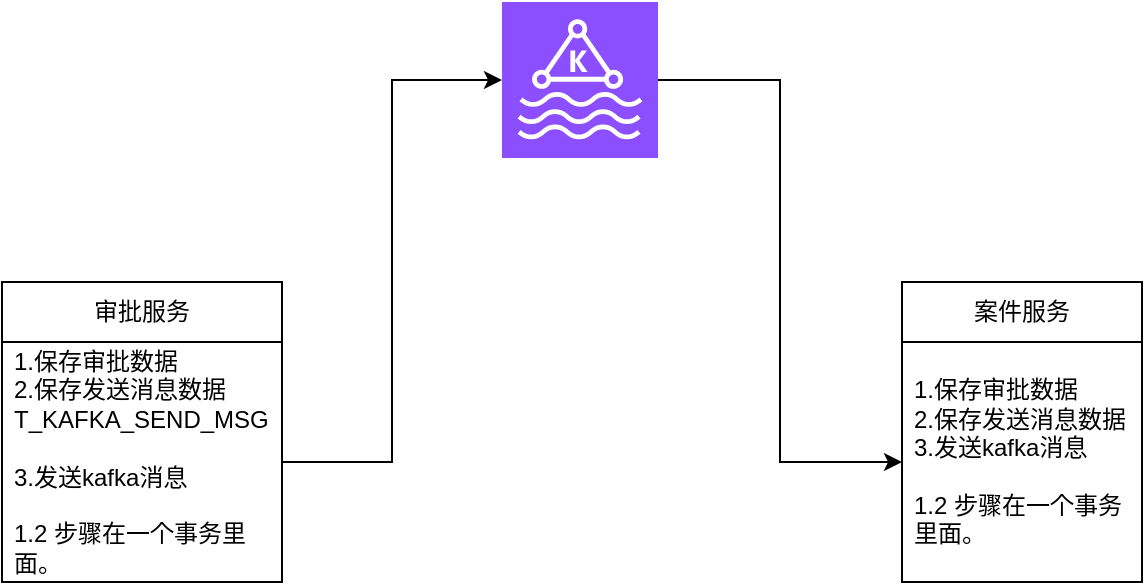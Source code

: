 <mxfile version="21.8.0" type="github">
  <diagram name="第 1 页" id="nvpzna9e1GnrQh9cRXuR">
    <mxGraphModel dx="1562" dy="862" grid="1" gridSize="10" guides="1" tooltips="1" connect="1" arrows="1" fold="1" page="1" pageScale="1" pageWidth="827" pageHeight="1169" math="0" shadow="0">
      <root>
        <mxCell id="0" />
        <mxCell id="1" parent="0" />
        <mxCell id="T2e1q8e19z0jkwDY4RHi-13" style="edgeStyle=orthogonalEdgeStyle;rounded=0;orthogonalLoop=1;jettySize=auto;html=1;exitX=1;exitY=0.5;exitDx=0;exitDy=0;exitPerimeter=0;" edge="1" parent="1" source="T2e1q8e19z0jkwDY4RHi-1" target="T2e1q8e19z0jkwDY4RHi-12">
          <mxGeometry relative="1" as="geometry" />
        </mxCell>
        <mxCell id="T2e1q8e19z0jkwDY4RHi-1" value="" style="sketch=0;points=[[0,0,0],[0.25,0,0],[0.5,0,0],[0.75,0,0],[1,0,0],[0,1,0],[0.25,1,0],[0.5,1,0],[0.75,1,0],[1,1,0],[0,0.25,0],[0,0.5,0],[0,0.75,0],[1,0.25,0],[1,0.5,0],[1,0.75,0]];outlineConnect=0;fontColor=#232F3E;fillColor=#8C4FFF;strokeColor=#ffffff;dashed=0;verticalLabelPosition=bottom;verticalAlign=top;align=center;html=1;fontSize=12;fontStyle=0;aspect=fixed;shape=mxgraph.aws4.resourceIcon;resIcon=mxgraph.aws4.managed_streaming_for_kafka;" vertex="1" parent="1">
          <mxGeometry x="330" y="90" width="78" height="78" as="geometry" />
        </mxCell>
        <mxCell id="T2e1q8e19z0jkwDY4RHi-6" value="审批服务" style="swimlane;fontStyle=0;childLayout=stackLayout;horizontal=1;startSize=30;horizontalStack=0;resizeParent=1;resizeParentMax=0;resizeLast=0;collapsible=1;marginBottom=0;whiteSpace=wrap;html=1;" vertex="1" parent="1">
          <mxGeometry x="80" y="230" width="140" height="150" as="geometry" />
        </mxCell>
        <mxCell id="T2e1q8e19z0jkwDY4RHi-8" value="1.保存审批数据&lt;br&gt;2.保存发送消息数据&lt;br&gt;T_KAFKA_SEND_MSG&lt;br&gt;&lt;br&gt;3.发送kafka消息&lt;br&gt;&lt;br&gt;1.2 步骤在一个事务里面。" style="text;strokeColor=none;fillColor=none;align=left;verticalAlign=middle;spacingLeft=4;spacingRight=4;overflow=hidden;points=[[0,0.5],[1,0.5]];portConstraint=eastwest;rotatable=0;whiteSpace=wrap;html=1;" vertex="1" parent="T2e1q8e19z0jkwDY4RHi-6">
          <mxGeometry y="30" width="140" height="120" as="geometry" />
        </mxCell>
        <mxCell id="T2e1q8e19z0jkwDY4RHi-10" style="edgeStyle=orthogonalEdgeStyle;rounded=0;orthogonalLoop=1;jettySize=auto;html=1;exitX=1;exitY=0.5;exitDx=0;exitDy=0;entryX=0;entryY=0.5;entryDx=0;entryDy=0;entryPerimeter=0;" edge="1" parent="1" source="T2e1q8e19z0jkwDY4RHi-8" target="T2e1q8e19z0jkwDY4RHi-1">
          <mxGeometry relative="1" as="geometry" />
        </mxCell>
        <mxCell id="T2e1q8e19z0jkwDY4RHi-11" value="案件服务" style="swimlane;fontStyle=0;childLayout=stackLayout;horizontal=1;startSize=30;horizontalStack=0;resizeParent=1;resizeParentMax=0;resizeLast=0;collapsible=1;marginBottom=0;whiteSpace=wrap;html=1;" vertex="1" parent="1">
          <mxGeometry x="530" y="230" width="120" height="150" as="geometry" />
        </mxCell>
        <mxCell id="T2e1q8e19z0jkwDY4RHi-12" value="1.保存审批数据&lt;br&gt;2.保存发送消息数据&lt;br&gt;3.发送kafka消息&lt;br&gt;&lt;br&gt;1.2 步骤在一个事务里面。" style="text;strokeColor=none;fillColor=none;align=left;verticalAlign=middle;spacingLeft=4;spacingRight=4;overflow=hidden;points=[[0,0.5],[1,0.5]];portConstraint=eastwest;rotatable=0;whiteSpace=wrap;html=1;" vertex="1" parent="T2e1q8e19z0jkwDY4RHi-11">
          <mxGeometry y="30" width="120" height="120" as="geometry" />
        </mxCell>
      </root>
    </mxGraphModel>
  </diagram>
</mxfile>
